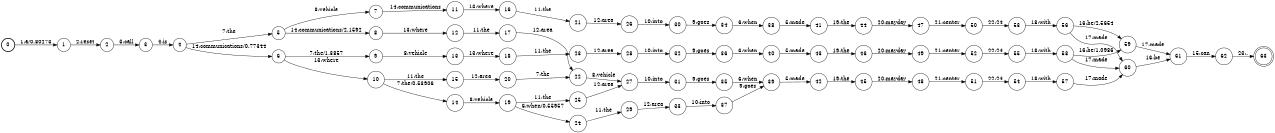 digraph FST {
rankdir = LR;
size = "8.5,11";
label = "";
center = 1;
orientation = Portrait;
ranksep = "0.4";
nodesep = "0.25";
0 [label = "0", shape = circle, style = bold, fontsize = 14]
	0 -> 1 [label = "1:a/0.80273", fontsize = 14];
1 [label = "1", shape = circle, style = solid, fontsize = 14]
	1 -> 2 [label = "2:reset", fontsize = 14];
2 [label = "2", shape = circle, style = solid, fontsize = 14]
	2 -> 3 [label = "3:call", fontsize = 14];
3 [label = "3", shape = circle, style = solid, fontsize = 14]
	3 -> 4 [label = "4:is", fontsize = 14];
4 [label = "4", shape = circle, style = solid, fontsize = 14]
	4 -> 5 [label = "7:the", fontsize = 14];
	4 -> 6 [label = "14:communications/0.77344", fontsize = 14];
5 [label = "5", shape = circle, style = solid, fontsize = 14]
	5 -> 7 [label = "8:vehicle", fontsize = 14];
	5 -> 8 [label = "14:communications/2.1592", fontsize = 14];
6 [label = "6", shape = circle, style = solid, fontsize = 14]
	6 -> 9 [label = "7:the/1.3857", fontsize = 14];
	6 -> 10 [label = "13:where", fontsize = 14];
7 [label = "7", shape = circle, style = solid, fontsize = 14]
	7 -> 11 [label = "14:communications", fontsize = 14];
8 [label = "8", shape = circle, style = solid, fontsize = 14]
	8 -> 12 [label = "13:where", fontsize = 14];
9 [label = "9", shape = circle, style = solid, fontsize = 14]
	9 -> 13 [label = "8:vehicle", fontsize = 14];
10 [label = "10", shape = circle, style = solid, fontsize = 14]
	10 -> 14 [label = "7:the/0.53906", fontsize = 14];
	10 -> 15 [label = "11:the", fontsize = 14];
11 [label = "11", shape = circle, style = solid, fontsize = 14]
	11 -> 16 [label = "13:where", fontsize = 14];
12 [label = "12", shape = circle, style = solid, fontsize = 14]
	12 -> 17 [label = "11:the", fontsize = 14];
13 [label = "13", shape = circle, style = solid, fontsize = 14]
	13 -> 18 [label = "13:where", fontsize = 14];
14 [label = "14", shape = circle, style = solid, fontsize = 14]
	14 -> 19 [label = "8:vehicle", fontsize = 14];
15 [label = "15", shape = circle, style = solid, fontsize = 14]
	15 -> 20 [label = "12:area", fontsize = 14];
16 [label = "16", shape = circle, style = solid, fontsize = 14]
	16 -> 21 [label = "11:the", fontsize = 14];
17 [label = "17", shape = circle, style = solid, fontsize = 14]
	17 -> 22 [label = "12:area", fontsize = 14];
18 [label = "18", shape = circle, style = solid, fontsize = 14]
	18 -> 23 [label = "11:the", fontsize = 14];
19 [label = "19", shape = circle, style = solid, fontsize = 14]
	19 -> 24 [label = "6:when/0.55957", fontsize = 14];
	19 -> 25 [label = "11:the", fontsize = 14];
20 [label = "20", shape = circle, style = solid, fontsize = 14]
	20 -> 22 [label = "7:the", fontsize = 14];
21 [label = "21", shape = circle, style = solid, fontsize = 14]
	21 -> 26 [label = "12:area", fontsize = 14];
22 [label = "22", shape = circle, style = solid, fontsize = 14]
	22 -> 27 [label = "8:vehicle", fontsize = 14];
23 [label = "23", shape = circle, style = solid, fontsize = 14]
	23 -> 28 [label = "12:area", fontsize = 14];
24 [label = "24", shape = circle, style = solid, fontsize = 14]
	24 -> 29 [label = "11:the", fontsize = 14];
25 [label = "25", shape = circle, style = solid, fontsize = 14]
	25 -> 27 [label = "12:area", fontsize = 14];
26 [label = "26", shape = circle, style = solid, fontsize = 14]
	26 -> 30 [label = "10:into", fontsize = 14];
27 [label = "27", shape = circle, style = solid, fontsize = 14]
	27 -> 31 [label = "10:into", fontsize = 14];
28 [label = "28", shape = circle, style = solid, fontsize = 14]
	28 -> 32 [label = "10:into", fontsize = 14];
29 [label = "29", shape = circle, style = solid, fontsize = 14]
	29 -> 33 [label = "12:area", fontsize = 14];
30 [label = "30", shape = circle, style = solid, fontsize = 14]
	30 -> 34 [label = "9:goes", fontsize = 14];
31 [label = "31", shape = circle, style = solid, fontsize = 14]
	31 -> 35 [label = "9:goes", fontsize = 14];
32 [label = "32", shape = circle, style = solid, fontsize = 14]
	32 -> 36 [label = "9:goes", fontsize = 14];
33 [label = "33", shape = circle, style = solid, fontsize = 14]
	33 -> 37 [label = "10:into", fontsize = 14];
34 [label = "34", shape = circle, style = solid, fontsize = 14]
	34 -> 38 [label = "6:when", fontsize = 14];
35 [label = "35", shape = circle, style = solid, fontsize = 14]
	35 -> 39 [label = "6:when", fontsize = 14];
36 [label = "36", shape = circle, style = solid, fontsize = 14]
	36 -> 40 [label = "6:when", fontsize = 14];
37 [label = "37", shape = circle, style = solid, fontsize = 14]
	37 -> 39 [label = "9:goes", fontsize = 14];
38 [label = "38", shape = circle, style = solid, fontsize = 14]
	38 -> 41 [label = "5:made", fontsize = 14];
39 [label = "39", shape = circle, style = solid, fontsize = 14]
	39 -> 42 [label = "5:made", fontsize = 14];
40 [label = "40", shape = circle, style = solid, fontsize = 14]
	40 -> 43 [label = "5:made", fontsize = 14];
41 [label = "41", shape = circle, style = solid, fontsize = 14]
	41 -> 44 [label = "19:the", fontsize = 14];
42 [label = "42", shape = circle, style = solid, fontsize = 14]
	42 -> 45 [label = "19:the", fontsize = 14];
43 [label = "43", shape = circle, style = solid, fontsize = 14]
	43 -> 46 [label = "19:the", fontsize = 14];
44 [label = "44", shape = circle, style = solid, fontsize = 14]
	44 -> 47 [label = "20:mayday", fontsize = 14];
45 [label = "45", shape = circle, style = solid, fontsize = 14]
	45 -> 48 [label = "20:mayday", fontsize = 14];
46 [label = "46", shape = circle, style = solid, fontsize = 14]
	46 -> 49 [label = "20:mayday", fontsize = 14];
47 [label = "47", shape = circle, style = solid, fontsize = 14]
	47 -> 50 [label = "21:center", fontsize = 14];
48 [label = "48", shape = circle, style = solid, fontsize = 14]
	48 -> 51 [label = "21:center", fontsize = 14];
49 [label = "49", shape = circle, style = solid, fontsize = 14]
	49 -> 52 [label = "21:center", fontsize = 14];
50 [label = "50", shape = circle, style = solid, fontsize = 14]
	50 -> 53 [label = "22:24", fontsize = 14];
51 [label = "51", shape = circle, style = solid, fontsize = 14]
	51 -> 54 [label = "22:24", fontsize = 14];
52 [label = "52", shape = circle, style = solid, fontsize = 14]
	52 -> 55 [label = "22:24", fontsize = 14];
53 [label = "53", shape = circle, style = solid, fontsize = 14]
	53 -> 56 [label = "18:with", fontsize = 14];
54 [label = "54", shape = circle, style = solid, fontsize = 14]
	54 -> 57 [label = "18:with", fontsize = 14];
55 [label = "55", shape = circle, style = solid, fontsize = 14]
	55 -> 58 [label = "18:with", fontsize = 14];
56 [label = "56", shape = circle, style = solid, fontsize = 14]
	56 -> 60 [label = "17:made", fontsize = 14];
	56 -> 59 [label = "16:be/2.5654", fontsize = 14];
57 [label = "57", shape = circle, style = solid, fontsize = 14]
	57 -> 60 [label = "17:made", fontsize = 14];
58 [label = "58", shape = circle, style = solid, fontsize = 14]
	58 -> 60 [label = "17:made", fontsize = 14];
	58 -> 59 [label = "16:be/1.0986", fontsize = 14];
59 [label = "59", shape = circle, style = solid, fontsize = 14]
	59 -> 61 [label = "17:made", fontsize = 14];
60 [label = "60", shape = circle, style = solid, fontsize = 14]
	60 -> 61 [label = "16:be", fontsize = 14];
61 [label = "61", shape = circle, style = solid, fontsize = 14]
	61 -> 62 [label = "15:can", fontsize = 14];
62 [label = "62", shape = circle, style = solid, fontsize = 14]
	62 -> 63 [label = "23:.", fontsize = 14];
63 [label = "63", shape = doublecircle, style = solid, fontsize = 14]
}

